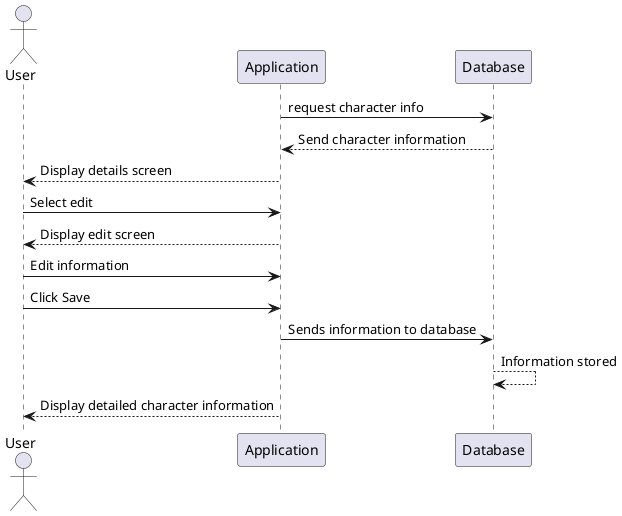 @startuml
actor User
Application -> Database: request character info
Application <-- Database : Send character information
Application --> User : Display details screen
User -> Application : Select edit
Application --> User : Display edit screen
User -> Application : Edit information
User -> Application : Click Save
Application -> Database : Sends information to database
Database --> Database : Information stored
Application --> User : Display detailed character information


@enduml